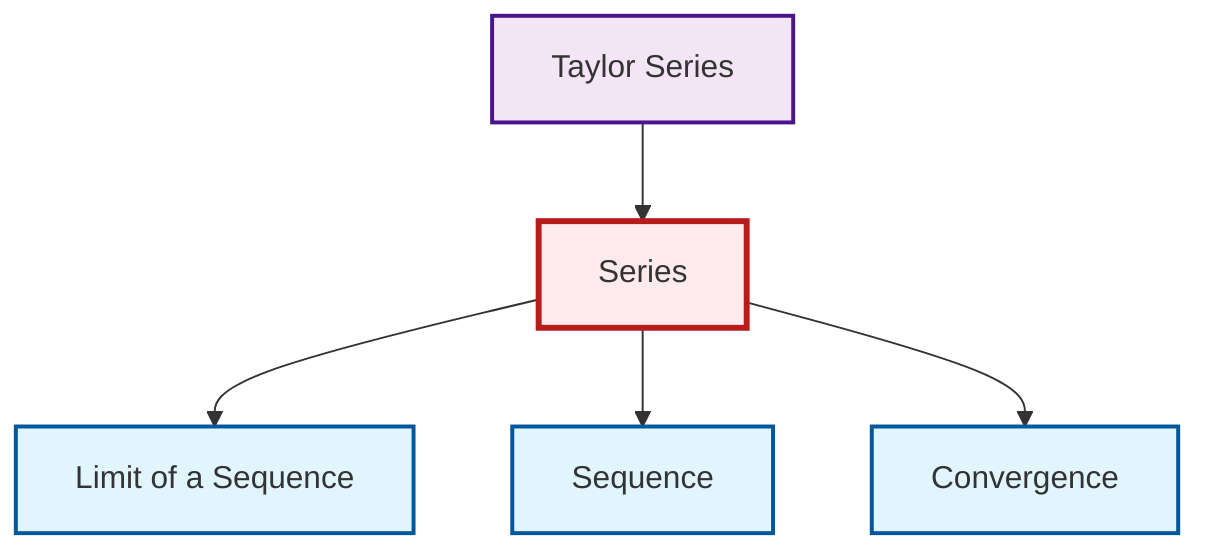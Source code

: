 graph TD
    classDef definition fill:#e1f5fe,stroke:#01579b,stroke-width:2px
    classDef theorem fill:#f3e5f5,stroke:#4a148c,stroke-width:2px
    classDef axiom fill:#fff3e0,stroke:#e65100,stroke-width:2px
    classDef example fill:#e8f5e9,stroke:#1b5e20,stroke-width:2px
    classDef current fill:#ffebee,stroke:#b71c1c,stroke-width:3px
    def-sequence["Sequence"]:::definition
    def-limit["Limit of a Sequence"]:::definition
    def-series["Series"]:::definition
    def-convergence["Convergence"]:::definition
    thm-taylor-series["Taylor Series"]:::theorem
    thm-taylor-series --> def-series
    def-series --> def-limit
    def-series --> def-sequence
    def-series --> def-convergence
    class def-series current